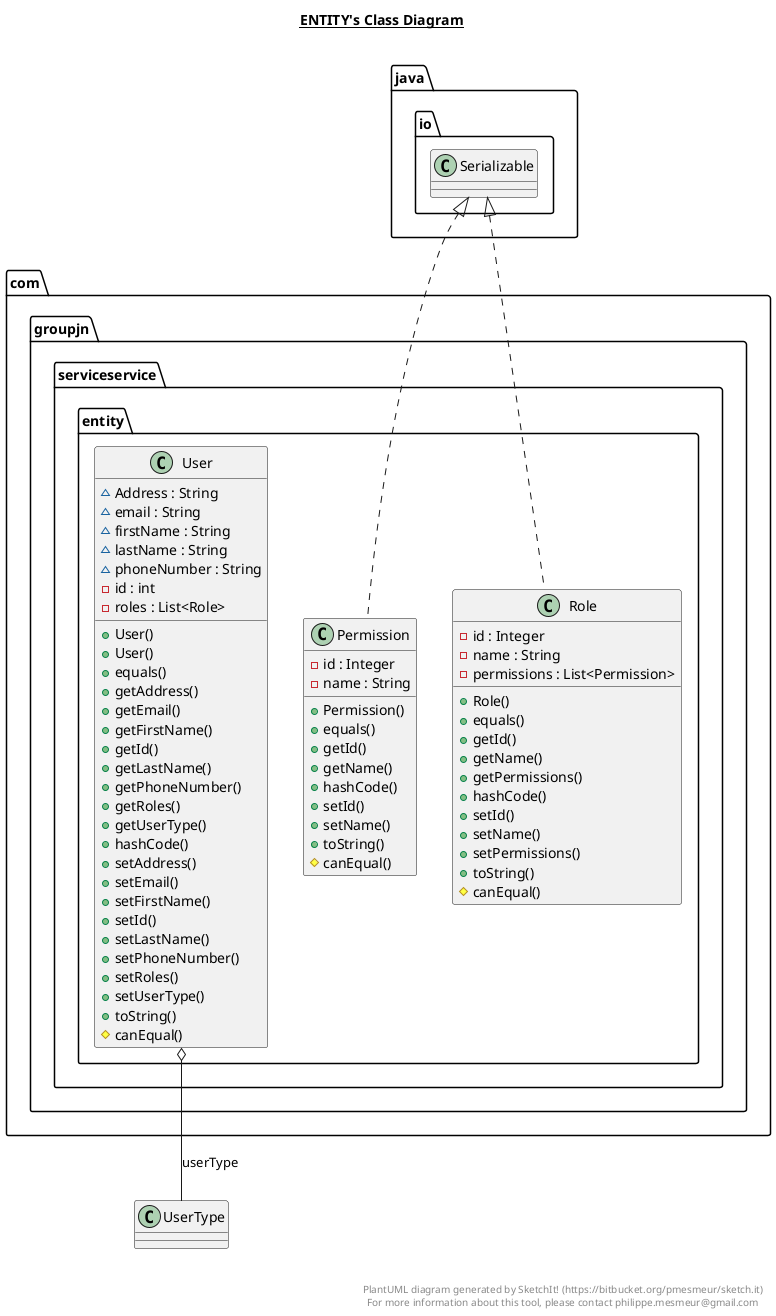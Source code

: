 @startuml

title __ENTITY's Class Diagram__\n

  namespace com.groupjn.serviceservice {
    namespace entity {
      class Permission {
          - id : Integer
          - name : String
          + Permission()
          + equals()
          + getId()
          + getName()
          + hashCode()
          + setId()
          + setName()
          + toString()
          # canEqual()
      }
    }
  }
  

  namespace com.groupjn.serviceservice {
    namespace entity {
      class Role {
          - id : Integer
          - name : String
          - permissions : List<Permission>
          + Role()
          + equals()
          + getId()
          + getName()
          + getPermissions()
          + hashCode()
          + setId()
          + setName()
          + setPermissions()
          + toString()
          # canEqual()
      }
    }
  }
  

  namespace com.groupjn.serviceservice {
    namespace entity {
      class User {
          ~ Address : String
          ~ email : String
          ~ firstName : String
          ~ lastName : String
          ~ phoneNumber : String
          - id : int
          - roles : List<Role>
          + User()
          + User()
          + equals()
          + getAddress()
          + getEmail()
          + getFirstName()
          + getId()
          + getLastName()
          + getPhoneNumber()
          + getRoles()
          + getUserType()
          + hashCode()
          + setAddress()
          + setEmail()
          + setFirstName()
          + setId()
          + setLastName()
          + setPhoneNumber()
          + setRoles()
          + setUserType()
          + toString()
          # canEqual()
      }
    }
  }
  

  Permission .up.|> java.io.Serializable
  Role .up.|> java.io.Serializable
  User o-- UserType : userType


right footer


PlantUML diagram generated by SketchIt! (https://bitbucket.org/pmesmeur/sketch.it)
For more information about this tool, please contact philippe.mesmeur@gmail.com
endfooter

@enduml
